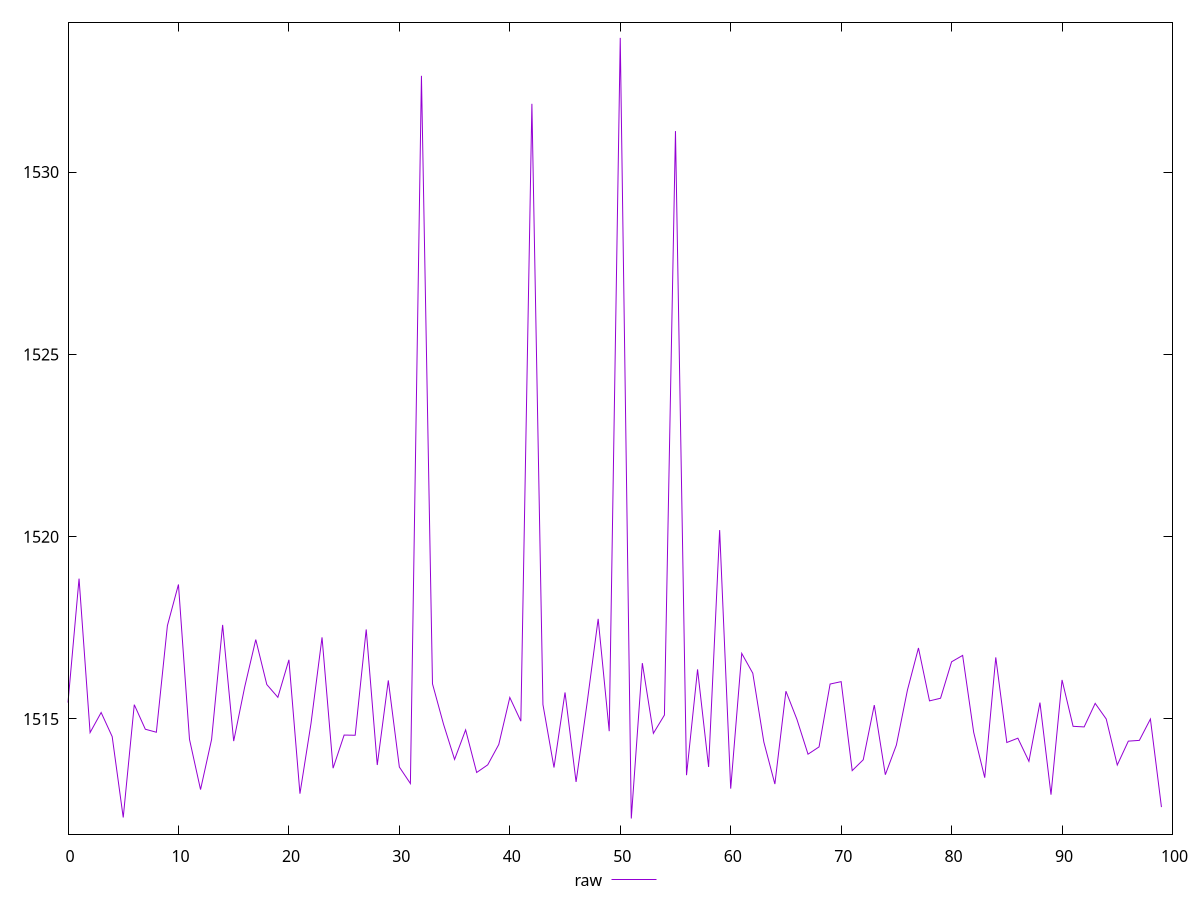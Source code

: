 reset
set terminal svg size 640, 490 enhanced background rgb 'white'
set output "reprap/first-contentful-paint/samples/pages+cached+noexternal+nojs/raw/values.svg"

$raw <<EOF
0 1515.4495000000002
1 1518.8492000000003
2 1514.6268999999998
3 1515.1773999999996
4 1514.5165999999997
5 1512.2975
6 1515.3921999999998
7 1514.7187000000001
8 1514.6364000000003
9 1517.5609
10 1518.6891
11 1514.441
12 1513.063
13 1514.4388
14 1517.5803999999998
15 1514.3931
16 1515.8809999999999
17 1517.1773
18 1515.9439000000002
19 1515.5944999999997
20 1516.6223000000002
21 1512.9513999999997
22 1514.8755
23 1517.2386999999999
24 1513.6503
25 1514.5587999999998
26 1514.5535
27 1517.4563999999998
28 1513.7379
29 1516.0579000000002
30 1513.6819999999998
31 1513.2292
32 1532.641
33 1515.9644999999998
34 1514.8557
35 1513.8905
36 1514.7008999999998
37 1513.5321000000004
38 1513.7415999999998
39 1514.2989000000002
40 1515.5895999999998
41 1514.9394000000002
42 1531.873
43 1515.3964000000003
44 1513.6691
45 1515.7275
46 1513.2728000000002
47 1515.4419000000003
48 1517.7456000000002
49 1514.6655
50 1533.681
51 1512.2695999999999
52 1516.5323000000003
53 1514.6057999999998
54 1515.1075
55 1531.125
56 1513.4588999999999
57 1516.3593
58 1513.6833000000001
59 1520.1816999999999
60 1513.0897000000002
61 1516.7984000000001
62 1516.2548000000002
63 1514.3683999999998
64 1513.2150999999997
65 1515.7620000000002
66 1514.9860000000003
67 1514.0343000000003
68 1514.2341000000001
69 1515.9583999999998
70 1516.0237
71 1513.5833000000002
72 1513.8811999999998
73 1515.3815
74 1513.4715
75 1514.2844
76 1515.7896999999998
77 1516.9470999999999
78 1515.4965000000002
79 1515.5691
80 1516.5687999999996
81 1516.7433999999998
82 1514.6336000000001
83 1513.3898
84 1516.6885000000002
85 1514.3547000000003
86 1514.4733
87 1513.8384
88 1515.4491
89 1512.924
90 1516.0708000000002
91 1514.7986
92 1514.7822
93 1515.4278999999997
94 1514.9993
95 1513.7372999999998
96 1514.3917999999999
97 1514.413
98 1514.9981000000002
99 1512.5831
EOF

set key outside below
set yrange [1511.8413719999999:1534.109228]

plot \
  $raw title "raw" with line, \


reset
